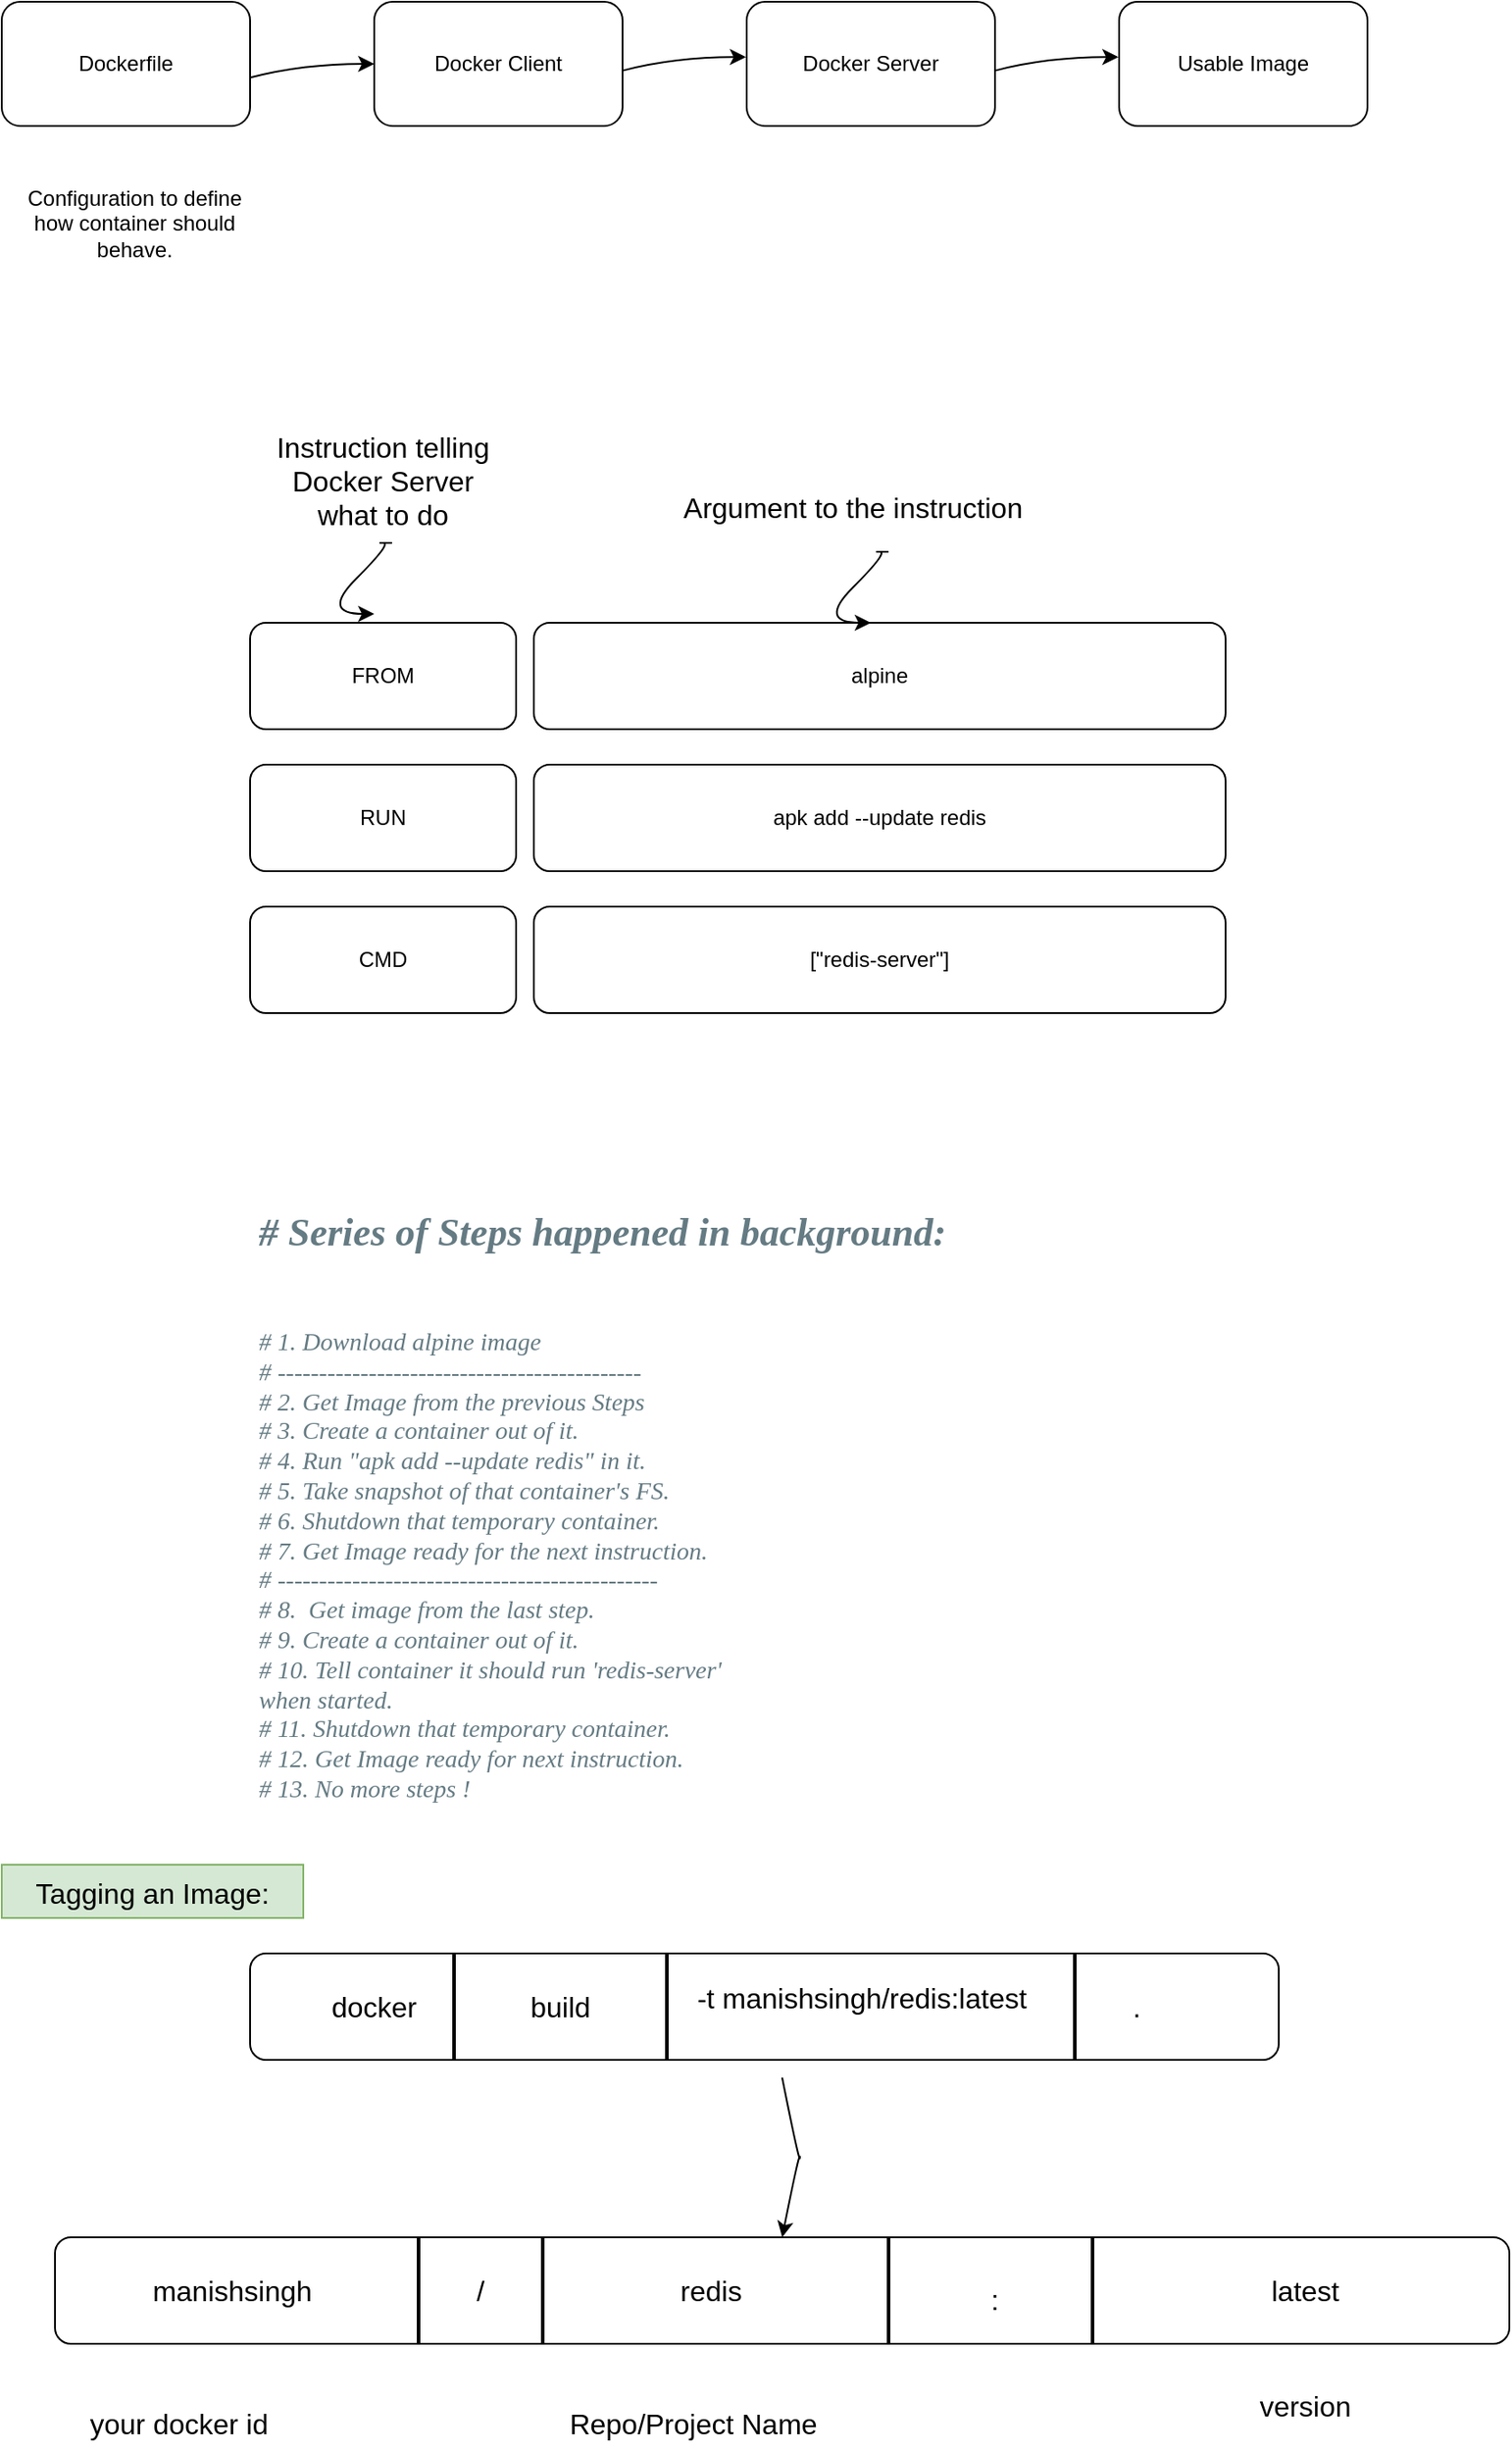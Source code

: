 <mxfile version="15.9.4" type="github">
  <diagram id="IknwtHshoYGCL5hlVDhQ" name="Page-1">
    <mxGraphModel dx="1038" dy="575" grid="1" gridSize="10" guides="1" tooltips="1" connect="1" arrows="1" fold="1" page="1" pageScale="1" pageWidth="1200" pageHeight="1600" math="0" shadow="0">
      <root>
        <mxCell id="0" />
        <mxCell id="1" parent="0" />
        <mxCell id="pXuJ7uZJgobYmxEhNwWQ-1" value="Dockerfile" style="rounded=1;whiteSpace=wrap;html=1;" vertex="1" parent="1">
          <mxGeometry x="100" y="210" width="140" height="70" as="geometry" />
        </mxCell>
        <mxCell id="pXuJ7uZJgobYmxEhNwWQ-2" value="Docker Client" style="rounded=1;whiteSpace=wrap;html=1;" vertex="1" parent="1">
          <mxGeometry x="310" y="210" width="140" height="70" as="geometry" />
        </mxCell>
        <mxCell id="pXuJ7uZJgobYmxEhNwWQ-3" value="Docker Server" style="rounded=1;whiteSpace=wrap;html=1;" vertex="1" parent="1">
          <mxGeometry x="520" y="210" width="140" height="70" as="geometry" />
        </mxCell>
        <mxCell id="pXuJ7uZJgobYmxEhNwWQ-4" value="Usable Image" style="rounded=1;whiteSpace=wrap;html=1;" vertex="1" parent="1">
          <mxGeometry x="730" y="210" width="140" height="70" as="geometry" />
        </mxCell>
        <mxCell id="pXuJ7uZJgobYmxEhNwWQ-5" value="" style="curved=1;endArrow=classic;html=1;rounded=0;exitX=1.003;exitY=0.609;exitDx=0;exitDy=0;exitPerimeter=0;" edge="1" parent="1" source="pXuJ7uZJgobYmxEhNwWQ-1">
          <mxGeometry width="50" height="50" relative="1" as="geometry">
            <mxPoint x="500" y="220" as="sourcePoint" />
            <mxPoint x="310" y="245" as="targetPoint" />
            <Array as="points">
              <mxPoint x="270" y="245" />
            </Array>
          </mxGeometry>
        </mxCell>
        <mxCell id="pXuJ7uZJgobYmxEhNwWQ-6" value="" style="curved=1;endArrow=classic;html=1;rounded=0;exitX=1.003;exitY=0.609;exitDx=0;exitDy=0;exitPerimeter=0;" edge="1" parent="1">
          <mxGeometry width="50" height="50" relative="1" as="geometry">
            <mxPoint x="450.0" y="248.81" as="sourcePoint" />
            <mxPoint x="519.58" y="241.18" as="targetPoint" />
            <Array as="points">
              <mxPoint x="479.58" y="241.18" />
            </Array>
          </mxGeometry>
        </mxCell>
        <mxCell id="pXuJ7uZJgobYmxEhNwWQ-8" value="" style="curved=1;endArrow=classic;html=1;rounded=0;exitX=1.003;exitY=0.609;exitDx=0;exitDy=0;exitPerimeter=0;" edge="1" parent="1">
          <mxGeometry width="50" height="50" relative="1" as="geometry">
            <mxPoint x="660" y="248.81" as="sourcePoint" />
            <mxPoint x="729.58" y="241.18" as="targetPoint" />
            <Array as="points">
              <mxPoint x="689.58" y="241.18" />
            </Array>
          </mxGeometry>
        </mxCell>
        <mxCell id="pXuJ7uZJgobYmxEhNwWQ-9" value="Configuration to define how container should behave.&lt;br&gt;" style="text;html=1;strokeColor=none;fillColor=none;align=center;verticalAlign=middle;whiteSpace=wrap;rounded=0;" vertex="1" parent="1">
          <mxGeometry x="110" y="320" width="130" height="30" as="geometry" />
        </mxCell>
        <mxCell id="pXuJ7uZJgobYmxEhNwWQ-10" value="alpine" style="rounded=1;whiteSpace=wrap;html=1;" vertex="1" parent="1">
          <mxGeometry x="400" y="560" width="390" height="60" as="geometry" />
        </mxCell>
        <mxCell id="pXuJ7uZJgobYmxEhNwWQ-11" value="FROM" style="rounded=1;whiteSpace=wrap;html=1;" vertex="1" parent="1">
          <mxGeometry x="240" y="560" width="150" height="60" as="geometry" />
        </mxCell>
        <mxCell id="pXuJ7uZJgobYmxEhNwWQ-12" value="apk add --update redis" style="rounded=1;whiteSpace=wrap;html=1;" vertex="1" parent="1">
          <mxGeometry x="400" y="640" width="390" height="60" as="geometry" />
        </mxCell>
        <mxCell id="pXuJ7uZJgobYmxEhNwWQ-13" value="RUN" style="rounded=1;whiteSpace=wrap;html=1;" vertex="1" parent="1">
          <mxGeometry x="240" y="640" width="150" height="60" as="geometry" />
        </mxCell>
        <mxCell id="pXuJ7uZJgobYmxEhNwWQ-14" value="[&quot;redis-server&quot;]" style="rounded=1;whiteSpace=wrap;html=1;" vertex="1" parent="1">
          <mxGeometry x="400" y="720" width="390" height="60" as="geometry" />
        </mxCell>
        <mxCell id="pXuJ7uZJgobYmxEhNwWQ-15" value="CMD" style="rounded=1;whiteSpace=wrap;html=1;" vertex="1" parent="1">
          <mxGeometry x="240" y="720" width="150" height="60" as="geometry" />
        </mxCell>
        <mxCell id="pXuJ7uZJgobYmxEhNwWQ-16" value="&lt;font style=&quot;font-size: 16px&quot;&gt;Instruction telling Docker Server what to do&lt;/font&gt;" style="text;html=1;strokeColor=none;fillColor=none;align=center;verticalAlign=middle;whiteSpace=wrap;rounded=0;" vertex="1" parent="1">
          <mxGeometry x="245" y="450" width="140" height="60" as="geometry" />
        </mxCell>
        <mxCell id="pXuJ7uZJgobYmxEhNwWQ-17" value="Argument to the instruction" style="text;html=1;strokeColor=none;fillColor=none;align=center;verticalAlign=middle;whiteSpace=wrap;rounded=0;fontSize=16;" vertex="1" parent="1">
          <mxGeometry x="450" y="480" width="260" height="30" as="geometry" />
        </mxCell>
        <mxCell id="pXuJ7uZJgobYmxEhNwWQ-18" value="" style="curved=1;endArrow=classic;html=1;rounded=0;fontSize=16;" edge="1" parent="1">
          <mxGeometry width="50" height="50" relative="1" as="geometry">
            <mxPoint x="320" y="515" as="sourcePoint" />
            <mxPoint x="310" y="555" as="targetPoint" />
            <Array as="points">
              <mxPoint x="310" y="515" />
              <mxPoint x="320" y="515" />
              <mxPoint x="280" y="555" />
            </Array>
          </mxGeometry>
        </mxCell>
        <mxCell id="pXuJ7uZJgobYmxEhNwWQ-19" value="" style="curved=1;endArrow=classic;html=1;rounded=0;fontSize=16;" edge="1" parent="1">
          <mxGeometry width="50" height="50" relative="1" as="geometry">
            <mxPoint x="600" y="520" as="sourcePoint" />
            <mxPoint x="590" y="560" as="targetPoint" />
            <Array as="points">
              <mxPoint x="590" y="520" />
              <mxPoint x="600" y="520" />
              <mxPoint x="560" y="560" />
            </Array>
          </mxGeometry>
        </mxCell>
        <mxCell id="pXuJ7uZJgobYmxEhNwWQ-20" value="&lt;h1&gt;&lt;span style=&quot;color: rgb(101 , 123 , 131) ; font-family: &amp;#34;consolas&amp;#34; ; font-style: italic&quot;&gt;&lt;font style=&quot;font-size: 22px&quot;&gt;# Series of Steps happened in background:&lt;/font&gt;&lt;/span&gt;&lt;br&gt;&lt;/h1&gt;&lt;p style=&quot;margin: 0in ; font-family: &amp;#34;consolas&amp;#34; ; font-size: 10.5pt ; color: #657b83&quot;&gt;&lt;br&gt;&lt;/p&gt;&lt;p style=&quot;margin: 0in ; font-family: &amp;#34;consolas&amp;#34; ; font-size: 10.5pt ; color: #657b83&quot;&gt;&lt;span style=&quot;font-style: italic&quot;&gt;# 1. Download alpine image&lt;/span&gt;&lt;/p&gt;&lt;p style=&quot;margin: 0in ; font-family: &amp;#34;consolas&amp;#34; ; font-size: 10.5pt ; color: #657b83&quot;&gt;&lt;span style=&quot;font-style: italic&quot;&gt;# --------------------------------------------&lt;/span&gt;&lt;/p&gt;&lt;p style=&quot;margin: 0in ; font-family: &amp;#34;consolas&amp;#34; ; font-size: 10.5pt ; color: #657b83&quot;&gt;&lt;span style=&quot;font-style: italic&quot;&gt;# 2. Get Image from the previous Steps&lt;/span&gt;&lt;/p&gt;&lt;p style=&quot;margin: 0in ; font-family: &amp;#34;consolas&amp;#34; ; font-size: 10.5pt ; color: #657b83&quot;&gt;&lt;span style=&quot;font-style: italic&quot;&gt;# 3. Create a container out of it. &lt;/span&gt;&lt;/p&gt;&lt;p style=&quot;margin: 0in ; font-family: &amp;#34;consolas&amp;#34; ; font-size: 10.5pt ; color: #657b83&quot;&gt;&lt;span style=&quot;font-style: italic&quot;&gt;# 4. Run &quot;apk add --update redis&quot; in it.&lt;/span&gt;&lt;/p&gt;&lt;p style=&quot;margin: 0in ; font-family: &amp;#34;consolas&amp;#34; ; font-size: 10.5pt ; color: #657b83&quot;&gt;&lt;span style=&quot;font-style: italic&quot;&gt;# 5. Take snapshot of that container&#39;s FS.&lt;/span&gt;&lt;/p&gt;&lt;p style=&quot;margin: 0in ; font-family: &amp;#34;consolas&amp;#34; ; font-size: 10.5pt ; color: #657b83&quot;&gt;&lt;span style=&quot;font-style: italic&quot;&gt;# 6. Shutdown that temporary container.&lt;/span&gt;&lt;/p&gt;&lt;p style=&quot;margin: 0in ; font-family: &amp;#34;consolas&amp;#34; ; font-size: 10.5pt ; color: #657b83&quot;&gt;&lt;span style=&quot;font-style: italic&quot;&gt;# 7. Get Image ready for the next instruction.&lt;/span&gt;&lt;/p&gt;&lt;p style=&quot;margin: 0in ; font-family: &amp;#34;consolas&amp;#34; ; font-size: 10.5pt ; color: #657b83&quot;&gt;&lt;span style=&quot;font-style: italic&quot;&gt;# ----------------------------------------------&lt;/span&gt;&lt;/p&gt;&lt;p style=&quot;margin: 0in ; font-family: &amp;#34;consolas&amp;#34; ; font-size: 10.5pt ; color: #657b83&quot;&gt;&lt;span style=&quot;font-style: italic&quot;&gt;# 8. &amp;nbsp;Get image from the last step.&lt;/span&gt;&lt;/p&gt;&lt;p style=&quot;margin: 0in ; font-family: &amp;#34;consolas&amp;#34; ; font-size: 10.5pt ; color: #657b83&quot;&gt;&lt;span style=&quot;font-style: italic&quot;&gt;# 9. Create a container out of it. &lt;/span&gt;&lt;/p&gt;&lt;p style=&quot;margin: 0in ; font-family: &amp;#34;consolas&amp;#34; ; font-size: 10.5pt ; color: #657b83&quot;&gt;&lt;span style=&quot;font-style: italic&quot;&gt;# 10. Tell container it should run &#39;redis-server&#39;&lt;br/&gt;when started.&lt;/span&gt;&lt;/p&gt;&lt;p style=&quot;margin: 0in ; font-family: &amp;#34;consolas&amp;#34; ; font-size: 10.5pt ; color: #657b83&quot;&gt;&lt;span style=&quot;font-style: italic&quot;&gt;# 11. Shutdown that temporary container.&lt;/span&gt;&lt;/p&gt;&lt;p style=&quot;margin: 0in ; font-family: &amp;#34;consolas&amp;#34; ; font-size: 10.5pt ; color: #657b83&quot;&gt;&lt;span style=&quot;font-style: italic&quot;&gt;# 12. Get Image ready for next instruction.&lt;/span&gt;&lt;/p&gt;&lt;p style=&quot;margin: 0in ; font-family: &amp;#34;consolas&amp;#34; ; font-size: 10.5pt ; color: #657b83&quot;&gt;&lt;span style=&quot;font-style: italic&quot;&gt;# 13. No more steps !&lt;/span&gt;&lt;/p&gt;&lt;p&gt;&lt;br/&gt;&lt;br/&gt;&lt;br/&gt;&lt;br/&gt;&lt;br/&gt;&lt;br/&gt;&lt;br/&gt;&lt;br/&gt;&lt;br/&gt;&lt;br/&gt;&lt;br/&gt;&lt;br/&gt;&lt;br/&gt;&lt;br/&gt;&lt;br/&gt;&lt;br/&gt;&lt;br/&gt;&lt;br/&gt;&lt;br/&gt;&lt;br/&gt;&lt;br/&gt;&lt;br/&gt;&lt;br/&gt;&lt;br/&gt;&lt;br/&gt;&lt;br/&gt;&lt;br/&gt;&lt;br/&gt;&lt;br/&gt;&lt;br/&gt;&lt;br/&gt;&lt;br/&gt;&lt;/p&gt;&lt;p style=&quot;margin: 0in ; font-family: &amp;#34;consolas&amp;#34; ; font-size: 10.5pt ; color: #657b83&quot;&gt;&lt;span style=&quot;font-style: italic&quot; lang=&quot;en-IN&quot;&gt;# 14. Output is the&lt;/span&gt;&lt;span style=&quot;font-style: italic&quot; lang=&quot;en-US&quot;&gt; &lt;/span&gt;&lt;span style=&quot;font-style: italic&quot; lang=&quot;en-IN&quot;&gt;image generated from previous step.&lt;/span&gt;&lt;/p&gt;" style="text;html=1;strokeColor=none;fillColor=none;spacing=5;spacingTop=-20;whiteSpace=wrap;overflow=hidden;rounded=0;fontSize=16;" vertex="1" parent="1">
          <mxGeometry x="240" y="870" width="660" height="420" as="geometry" />
        </mxCell>
        <mxCell id="pXuJ7uZJgobYmxEhNwWQ-21" value="" style="rounded=1;whiteSpace=wrap;html=1;fontSize=22;" vertex="1" parent="1">
          <mxGeometry x="240" y="1310" width="580" height="60" as="geometry" />
        </mxCell>
        <mxCell id="pXuJ7uZJgobYmxEhNwWQ-22" value="" style="line;strokeWidth=2;direction=south;html=1;fontSize=22;" vertex="1" parent="1">
          <mxGeometry x="350" y="1310" width="10" height="60" as="geometry" />
        </mxCell>
        <mxCell id="pXuJ7uZJgobYmxEhNwWQ-23" value="" style="line;strokeWidth=2;direction=south;html=1;fontSize=22;" vertex="1" parent="1">
          <mxGeometry x="470" y="1310" width="10" height="60" as="geometry" />
        </mxCell>
        <mxCell id="pXuJ7uZJgobYmxEhNwWQ-24" value="" style="line;strokeWidth=2;direction=south;html=1;fontSize=22;" vertex="1" parent="1">
          <mxGeometry x="700" y="1310" width="10" height="60" as="geometry" />
        </mxCell>
        <mxCell id="pXuJ7uZJgobYmxEhNwWQ-28" value="&lt;font style=&quot;font-size: 16px&quot;&gt;Tagging an Image:&lt;/font&gt;" style="text;html=1;strokeColor=#82b366;fillColor=#d5e8d4;align=center;verticalAlign=middle;whiteSpace=wrap;rounded=0;fontSize=22;" vertex="1" parent="1">
          <mxGeometry x="100" y="1260" width="170" height="30" as="geometry" />
        </mxCell>
        <mxCell id="pXuJ7uZJgobYmxEhNwWQ-29" value="-t manishsingh/redis:latest" style="text;html=1;strokeColor=none;fillColor=none;align=center;verticalAlign=middle;whiteSpace=wrap;rounded=0;fontSize=16;" vertex="1" parent="1">
          <mxGeometry x="470" y="1320" width="230" height="30" as="geometry" />
        </mxCell>
        <mxCell id="pXuJ7uZJgobYmxEhNwWQ-30" value="build" style="text;html=1;strokeColor=none;fillColor=none;align=center;verticalAlign=middle;whiteSpace=wrap;rounded=0;fontSize=16;" vertex="1" parent="1">
          <mxGeometry x="385" y="1325" width="60" height="30" as="geometry" />
        </mxCell>
        <mxCell id="pXuJ7uZJgobYmxEhNwWQ-31" value="docker" style="text;html=1;strokeColor=none;fillColor=none;align=center;verticalAlign=middle;whiteSpace=wrap;rounded=0;fontSize=16;" vertex="1" parent="1">
          <mxGeometry x="280" y="1325" width="60" height="30" as="geometry" />
        </mxCell>
        <mxCell id="pXuJ7uZJgobYmxEhNwWQ-32" value="." style="text;html=1;strokeColor=none;fillColor=none;align=center;verticalAlign=middle;whiteSpace=wrap;rounded=0;fontSize=16;" vertex="1" parent="1">
          <mxGeometry x="710" y="1325" width="60" height="30" as="geometry" />
        </mxCell>
        <mxCell id="pXuJ7uZJgobYmxEhNwWQ-33" value="" style="rounded=1;whiteSpace=wrap;html=1;fontSize=16;" vertex="1" parent="1">
          <mxGeometry x="130" y="1470" width="820" height="60" as="geometry" />
        </mxCell>
        <mxCell id="pXuJ7uZJgobYmxEhNwWQ-34" value="" style="curved=1;endArrow=classic;html=1;rounded=0;fontSize=16;entryX=0.5;entryY=0;entryDx=0;entryDy=0;" edge="1" parent="1" target="pXuJ7uZJgobYmxEhNwWQ-33">
          <mxGeometry width="50" height="50" relative="1" as="geometry">
            <mxPoint x="540" y="1380" as="sourcePoint" />
            <mxPoint x="550" y="1380" as="targetPoint" />
            <Array as="points">
              <mxPoint x="550" y="1430" />
              <mxPoint x="550" y="1420" />
            </Array>
          </mxGeometry>
        </mxCell>
        <mxCell id="pXuJ7uZJgobYmxEhNwWQ-35" value="" style="line;strokeWidth=2;direction=south;html=1;fontSize=16;" vertex="1" parent="1">
          <mxGeometry x="330" y="1470" width="10" height="60" as="geometry" />
        </mxCell>
        <mxCell id="pXuJ7uZJgobYmxEhNwWQ-36" value="" style="line;strokeWidth=2;direction=south;html=1;fontSize=16;" vertex="1" parent="1">
          <mxGeometry x="400" y="1470" width="10" height="60" as="geometry" />
        </mxCell>
        <mxCell id="pXuJ7uZJgobYmxEhNwWQ-37" value="" style="line;strokeWidth=2;direction=south;html=1;fontSize=16;" vertex="1" parent="1">
          <mxGeometry x="595" y="1470" width="10" height="60" as="geometry" />
        </mxCell>
        <mxCell id="pXuJ7uZJgobYmxEhNwWQ-38" value="" style="line;strokeWidth=2;direction=south;html=1;fontSize=16;" vertex="1" parent="1">
          <mxGeometry x="710" y="1470" width="10" height="60" as="geometry" />
        </mxCell>
        <mxCell id="pXuJ7uZJgobYmxEhNwWQ-39" value="latest" style="text;html=1;strokeColor=none;fillColor=none;align=center;verticalAlign=middle;whiteSpace=wrap;rounded=0;fontSize=16;" vertex="1" parent="1">
          <mxGeometry x="730" y="1485" width="210" height="30" as="geometry" />
        </mxCell>
        <mxCell id="pXuJ7uZJgobYmxEhNwWQ-40" value=":" style="text;html=1;strokeColor=none;fillColor=none;align=center;verticalAlign=middle;whiteSpace=wrap;rounded=0;fontSize=16;" vertex="1" parent="1">
          <mxGeometry x="620" y="1490" width="80" height="30" as="geometry" />
        </mxCell>
        <mxCell id="pXuJ7uZJgobYmxEhNwWQ-41" value="redis" style="text;html=1;strokeColor=none;fillColor=none;align=center;verticalAlign=middle;whiteSpace=wrap;rounded=0;fontSize=16;" vertex="1" parent="1">
          <mxGeometry x="410" y="1485" width="180" height="30" as="geometry" />
        </mxCell>
        <mxCell id="pXuJ7uZJgobYmxEhNwWQ-42" value="/" style="text;html=1;strokeColor=none;fillColor=none;align=center;verticalAlign=middle;whiteSpace=wrap;rounded=0;fontSize=16;" vertex="1" parent="1">
          <mxGeometry x="340" y="1485" width="60" height="30" as="geometry" />
        </mxCell>
        <mxCell id="pXuJ7uZJgobYmxEhNwWQ-43" value="manishsingh" style="text;html=1;strokeColor=none;fillColor=none;align=center;verticalAlign=middle;whiteSpace=wrap;rounded=0;fontSize=16;" vertex="1" parent="1">
          <mxGeometry x="140" y="1485" width="180" height="30" as="geometry" />
        </mxCell>
        <mxCell id="pXuJ7uZJgobYmxEhNwWQ-44" value="your docker id" style="text;html=1;strokeColor=none;fillColor=none;align=center;verticalAlign=middle;whiteSpace=wrap;rounded=0;fontSize=16;" vertex="1" parent="1">
          <mxGeometry x="120" y="1560" width="160" height="30" as="geometry" />
        </mxCell>
        <mxCell id="pXuJ7uZJgobYmxEhNwWQ-45" value="Repo/Project Name" style="text;html=1;strokeColor=none;fillColor=none;align=center;verticalAlign=middle;whiteSpace=wrap;rounded=0;fontSize=16;" vertex="1" parent="1">
          <mxGeometry x="410" y="1560" width="160" height="30" as="geometry" />
        </mxCell>
        <mxCell id="pXuJ7uZJgobYmxEhNwWQ-46" value="version" style="text;html=1;strokeColor=none;fillColor=none;align=center;verticalAlign=middle;whiteSpace=wrap;rounded=0;fontSize=16;" vertex="1" parent="1">
          <mxGeometry x="755" y="1550" width="160" height="30" as="geometry" />
        </mxCell>
      </root>
    </mxGraphModel>
  </diagram>
</mxfile>
